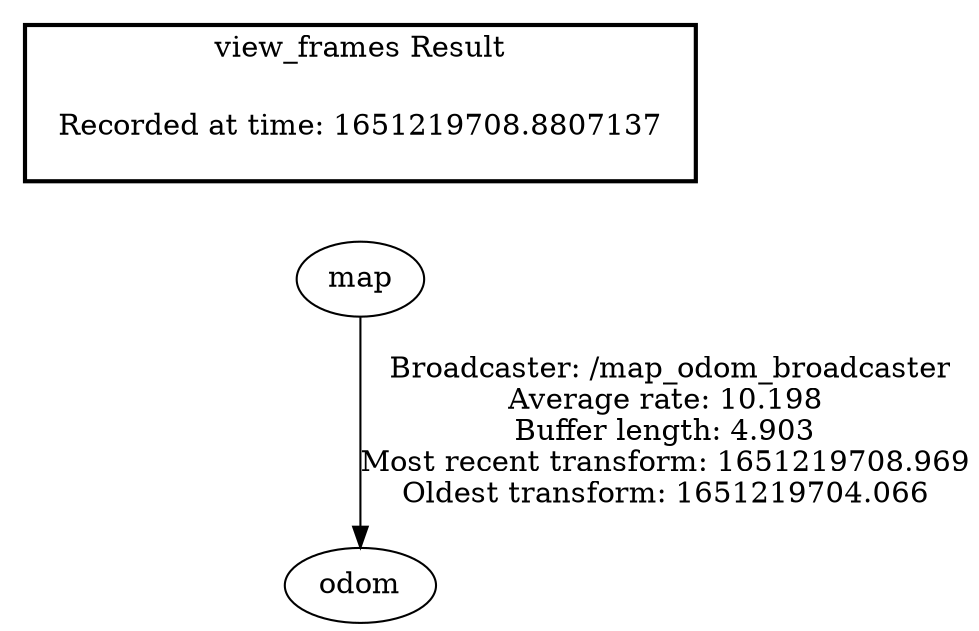 digraph G {
"map" -> "odom"[label=" Broadcaster: /map_odom_broadcaster\nAverage rate: 10.198\nBuffer length: 4.903\nMost recent transform: 1651219708.969\nOldest transform: 1651219704.066\n"];
edge [style=invis];
 subgraph cluster_legend { style=bold; color=black; label ="view_frames Result";
"Recorded at time: 1651219708.8807137"[ shape=plaintext ] ;
}->"map";
}
